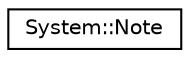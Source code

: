 digraph G
{
  edge [fontname="Helvetica",fontsize="10",labelfontname="Helvetica",labelfontsize="10"];
  node [fontname="Helvetica",fontsize="10",shape=record];
  rankdir="LR";
  Node1 [label="System::Note",height=0.2,width=0.4,color="black", fillcolor="white", style="filled",URL="$struct_system_1_1_note.html"];
}
